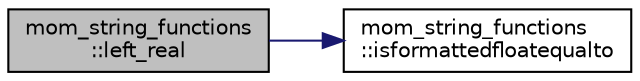 digraph "mom_string_functions::left_real"
{
 // INTERACTIVE_SVG=YES
  edge [fontname="Helvetica",fontsize="10",labelfontname="Helvetica",labelfontsize="10"];
  node [fontname="Helvetica",fontsize="10",shape=record];
  rankdir="LR";
  Node71 [label="mom_string_functions\l::left_real",height=0.2,width=0.4,color="black", fillcolor="grey75", style="filled", fontcolor="black"];
  Node71 -> Node72 [color="midnightblue",fontsize="10",style="solid",fontname="Helvetica"];
  Node72 [label="mom_string_functions\l::isformattedfloatequalto",height=0.2,width=0.4,color="black", fillcolor="white", style="filled",URL="$namespacemom__string__functions.html#aec369a6ac0badc1dbd782a1668d2c7c3"];
}
